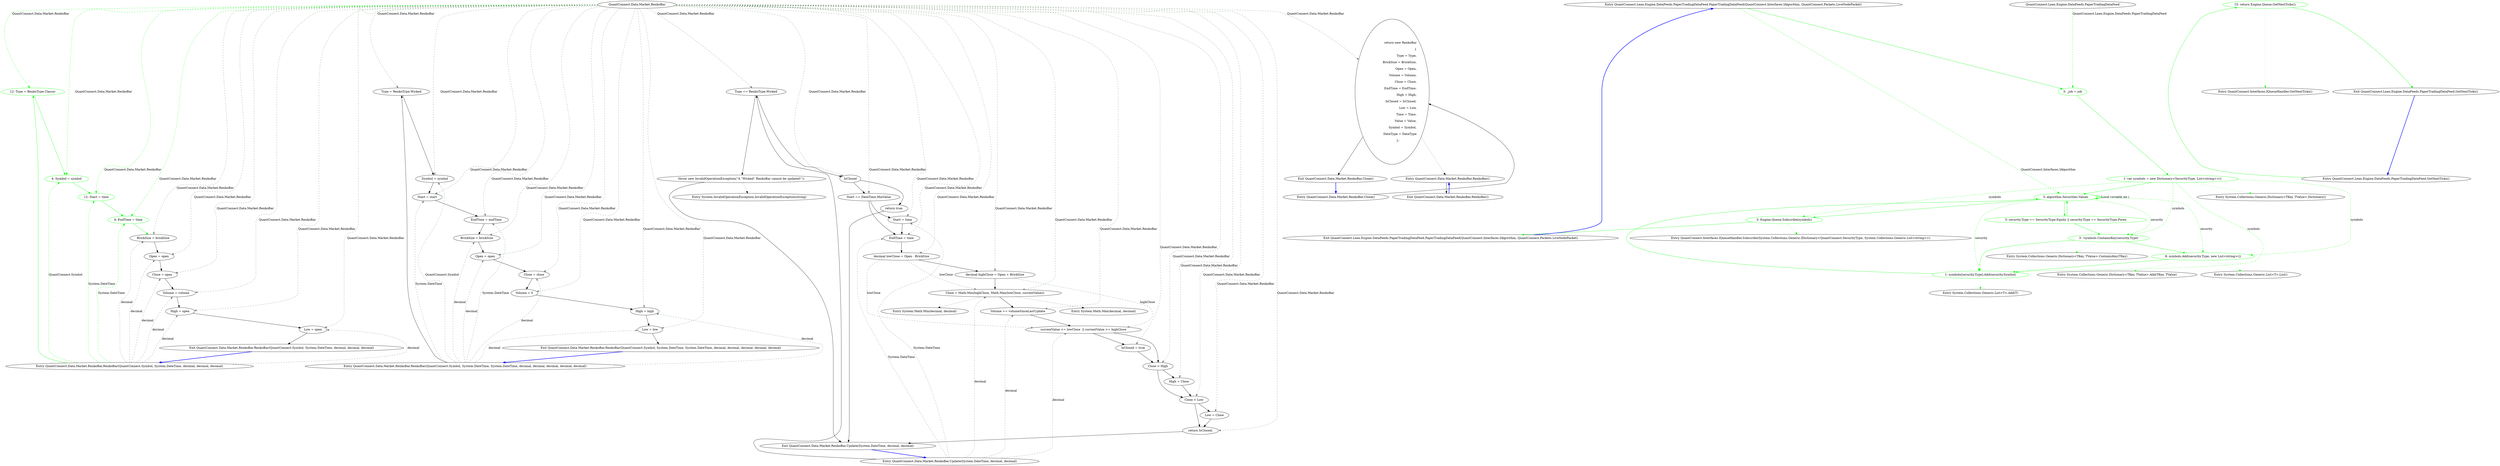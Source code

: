 digraph  {
d3 [cluster="QuantConnect.Data.Market.RenkoBar.RenkoBar(QuantConnect.Symbol, System.DateTime, decimal, decimal, decimal)", color=green, community=0, label="12: Type = RenkoType.Classic", span="137-137"];
d59 [label="QuantConnect.Data.Market.RenkoBar", span=""];
d2 [cluster="QuantConnect.Data.Market.RenkoBar.RenkoBar(QuantConnect.Symbol, System.DateTime, decimal, decimal, decimal)", label="Entry QuantConnect.Data.Market.RenkoBar.RenkoBar(QuantConnect.Symbol, System.DateTime, decimal, decimal, decimal)", span="134-134"];
d4 [cluster="QuantConnect.Data.Market.RenkoBar.RenkoBar(QuantConnect.Symbol, System.DateTime, decimal, decimal, decimal)", color=green, community=0, label="4: Symbol = symbol", span="139-139"];
d5 [cluster="QuantConnect.Data.Market.RenkoBar.RenkoBar(QuantConnect.Symbol, System.DateTime, decimal, decimal, decimal)", color=green, community=0, label="12: Start = time", span="140-140"];
d6 [cluster="QuantConnect.Data.Market.RenkoBar.RenkoBar(QuantConnect.Symbol, System.DateTime, decimal, decimal, decimal)", color=green, community=0, label="4: EndTime = time", span="141-141"];
d7 [cluster="QuantConnect.Data.Market.RenkoBar.RenkoBar(QuantConnect.Symbol, System.DateTime, decimal, decimal, decimal)", label="BrickSize = brickSize", span="142-142"];
d8 [cluster="QuantConnect.Data.Market.RenkoBar.RenkoBar(QuantConnect.Symbol, System.DateTime, decimal, decimal, decimal)", label="Open = open", span="143-143"];
d9 [cluster="QuantConnect.Data.Market.RenkoBar.RenkoBar(QuantConnect.Symbol, System.DateTime, decimal, decimal, decimal)", label="Close = open", span="144-144"];
d10 [cluster="QuantConnect.Data.Market.RenkoBar.RenkoBar(QuantConnect.Symbol, System.DateTime, decimal, decimal, decimal)", label="Volume = volume", span="145-145"];
d11 [cluster="QuantConnect.Data.Market.RenkoBar.RenkoBar(QuantConnect.Symbol, System.DateTime, decimal, decimal, decimal)", label="High = open", span="146-146"];
d12 [cluster="QuantConnect.Data.Market.RenkoBar.RenkoBar(QuantConnect.Symbol, System.DateTime, decimal, decimal, decimal)", label="Low = open", span="147-147"];
d15 [cluster="QuantConnect.Data.Market.RenkoBar.RenkoBar(QuantConnect.Symbol, System.DateTime, System.DateTime, decimal, decimal, decimal, decimal, decimal)", label="Type = RenkoType.Wicked", span="164-164"];
d16 [cluster="QuantConnect.Data.Market.RenkoBar.RenkoBar(QuantConnect.Symbol, System.DateTime, System.DateTime, decimal, decimal, decimal, decimal, decimal)", label="Symbol = symbol", span="166-166"];
d17 [cluster="QuantConnect.Data.Market.RenkoBar.RenkoBar(QuantConnect.Symbol, System.DateTime, System.DateTime, decimal, decimal, decimal, decimal, decimal)", label="Start = start", span="167-167"];
d18 [cluster="QuantConnect.Data.Market.RenkoBar.RenkoBar(QuantConnect.Symbol, System.DateTime, System.DateTime, decimal, decimal, decimal, decimal, decimal)", label="EndTime = endTime", span="168-168"];
d19 [cluster="QuantConnect.Data.Market.RenkoBar.RenkoBar(QuantConnect.Symbol, System.DateTime, System.DateTime, decimal, decimal, decimal, decimal, decimal)", label="BrickSize = brickSize", span="169-169"];
d20 [cluster="QuantConnect.Data.Market.RenkoBar.RenkoBar(QuantConnect.Symbol, System.DateTime, System.DateTime, decimal, decimal, decimal, decimal, decimal)", label="Open = open", span="170-170"];
d21 [cluster="QuantConnect.Data.Market.RenkoBar.RenkoBar(QuantConnect.Symbol, System.DateTime, System.DateTime, decimal, decimal, decimal, decimal, decimal)", label="Close = close", span="171-171"];
d22 [cluster="QuantConnect.Data.Market.RenkoBar.RenkoBar(QuantConnect.Symbol, System.DateTime, System.DateTime, decimal, decimal, decimal, decimal, decimal)", label="Volume = 0", span="172-172"];
d23 [cluster="QuantConnect.Data.Market.RenkoBar.RenkoBar(QuantConnect.Symbol, System.DateTime, System.DateTime, decimal, decimal, decimal, decimal, decimal)", label="High = high", span="173-173"];
d24 [cluster="QuantConnect.Data.Market.RenkoBar.RenkoBar(QuantConnect.Symbol, System.DateTime, System.DateTime, decimal, decimal, decimal, decimal, decimal)", label="Low = low", span="174-174"];
d27 [cluster="QuantConnect.Data.Market.RenkoBar.Update(System.DateTime, decimal, decimal)", label="Type == RenkoType.Wicked", span="186-186"];
d29 [cluster="QuantConnect.Data.Market.RenkoBar.Update(System.DateTime, decimal, decimal)", label=IsClosed, span="190-190"];
d31 [cluster="QuantConnect.Data.Market.RenkoBar.Update(System.DateTime, decimal, decimal)", label="Start == DateTime.MinValue", span="191-191"];
d32 [cluster="QuantConnect.Data.Market.RenkoBar.Update(System.DateTime, decimal, decimal)", label="Start = time", span="191-191"];
d33 [cluster="QuantConnect.Data.Market.RenkoBar.Update(System.DateTime, decimal, decimal)", label="EndTime = time", span="192-192"];
d34 [cluster="QuantConnect.Data.Market.RenkoBar.Update(System.DateTime, decimal, decimal)", label="decimal lowClose = Open - BrickSize", span="195-195"];
d35 [cluster="QuantConnect.Data.Market.RenkoBar.Update(System.DateTime, decimal, decimal)", label="decimal highClose = Open + BrickSize", span="196-196"];
d36 [cluster="QuantConnect.Data.Market.RenkoBar.Update(System.DateTime, decimal, decimal)", label="Close = Math.Min(highClose, Math.Max(lowClose, currentValue))", span="198-198"];
d37 [cluster="QuantConnect.Data.Market.RenkoBar.Update(System.DateTime, decimal, decimal)", label="Volume += volumeSinceLastUpdate", span="199-199"];
d39 [cluster="QuantConnect.Data.Market.RenkoBar.Update(System.DateTime, decimal, decimal)", label="IsClosed = true", span="204-204"];
d40 [cluster="QuantConnect.Data.Market.RenkoBar.Update(System.DateTime, decimal, decimal)", label="Close > High", span="207-207"];
d41 [cluster="QuantConnect.Data.Market.RenkoBar.Update(System.DateTime, decimal, decimal)", label="High = Close", span="207-207"];
d42 [cluster="QuantConnect.Data.Market.RenkoBar.Update(System.DateTime, decimal, decimal)", label="Close < Low", span="208-208"];
d43 [cluster="QuantConnect.Data.Market.RenkoBar.Update(System.DateTime, decimal, decimal)", label="Low = Close", span="208-208"];
d44 [cluster="QuantConnect.Data.Market.RenkoBar.Update(System.DateTime, decimal, decimal)", label="return IsClosed;", span="210-210"];
d57 [cluster="QuantConnect.Data.Market.RenkoBar.Clone()", label="return new RenkoBar\r\n            {\r\n                Type = Type,\r\n                BrickSize = BrickSize,\r\n                Open = Open,\r\n                Volume = Volume,\r\n                Close = Close,\r\n                EndTime = EndTime,\r\n                High = High,\r\n                IsClosed = IsClosed,\r\n                Low = Low,\r\n                Time = Time,\r\n                Value = Value,\r\n                Symbol = Symbol,\r\n                DataType = DataType\r\n            };", span="249-264"];
d13 [cluster="QuantConnect.Data.Market.RenkoBar.RenkoBar(QuantConnect.Symbol, System.DateTime, decimal, decimal, decimal)", label="Exit QuantConnect.Data.Market.RenkoBar.RenkoBar(QuantConnect.Symbol, System.DateTime, decimal, decimal, decimal)", span="134-134"];
d14 [cluster="QuantConnect.Data.Market.RenkoBar.RenkoBar(QuantConnect.Symbol, System.DateTime, System.DateTime, decimal, decimal, decimal, decimal, decimal)", label="Entry QuantConnect.Data.Market.RenkoBar.RenkoBar(QuantConnect.Symbol, System.DateTime, System.DateTime, decimal, decimal, decimal, decimal, decimal)", span="161-161"];
d25 [cluster="QuantConnect.Data.Market.RenkoBar.RenkoBar(QuantConnect.Symbol, System.DateTime, System.DateTime, decimal, decimal, decimal, decimal, decimal)", label="Exit QuantConnect.Data.Market.RenkoBar.RenkoBar(QuantConnect.Symbol, System.DateTime, System.DateTime, decimal, decimal, decimal, decimal, decimal)", span="161-161"];
d26 [cluster="QuantConnect.Data.Market.RenkoBar.Update(System.DateTime, decimal, decimal)", label="Entry QuantConnect.Data.Market.RenkoBar.Update(System.DateTime, decimal, decimal)", span="184-184"];
d28 [cluster="QuantConnect.Data.Market.RenkoBar.Update(System.DateTime, decimal, decimal)", label="throw new InvalidOperationException(''A \''Wicked\'' RenkoBar cannot be updated!'');", span="187-187"];
d30 [cluster="QuantConnect.Data.Market.RenkoBar.Update(System.DateTime, decimal, decimal)", label="return true;", span="190-190"];
d38 [cluster="QuantConnect.Data.Market.RenkoBar.Update(System.DateTime, decimal, decimal)", label="currentValue <= lowClose  || currentValue >= highClose", span="202-202"];
d47 [cluster="System.Math.Max(decimal, decimal)", label="Entry System.Math.Max(decimal, decimal)", span="0-0"];
d48 [cluster="System.Math.Min(decimal, decimal)", label="Entry System.Math.Min(decimal, decimal)", span="0-0"];
d45 [cluster="QuantConnect.Data.Market.RenkoBar.Update(System.DateTime, decimal, decimal)", label="Exit QuantConnect.Data.Market.RenkoBar.Update(System.DateTime, decimal, decimal)", span="184-184"];
d56 [cluster="QuantConnect.Data.Market.RenkoBar.Clone()", label="Entry QuantConnect.Data.Market.RenkoBar.Clone()", span="247-247"];
d58 [cluster="QuantConnect.Data.Market.RenkoBar.Clone()", label="Exit QuantConnect.Data.Market.RenkoBar.Clone()", span="247-247"];
d0 [cluster="QuantConnect.Data.Market.RenkoBar.RenkoBar()", label="Entry QuantConnect.Data.Market.RenkoBar.RenkoBar()", span="122-122"];
d46 [cluster="System.InvalidOperationException.InvalidOperationException(string)", label="Entry System.InvalidOperationException.InvalidOperationException(string)", span="0-0"];
d1 [cluster="QuantConnect.Data.Market.RenkoBar.RenkoBar()", label="Exit QuantConnect.Data.Market.RenkoBar.RenkoBar()", span="122-122"];
m0_0 [cluster="QuantConnect.Lean.Engine.DataFeeds.PaperTradingDataFeed.PaperTradingDataFeed(QuantConnect.Interfaces.IAlgorithm, QuantConnect.Packets.LiveNodePacket)", file="FractalAdaptiveMovingAverageTests.cs", label="Entry QuantConnect.Lean.Engine.DataFeeds.PaperTradingDataFeed.PaperTradingDataFeed(QuantConnect.Interfaces.IAlgorithm, QuantConnect.Packets.LiveNodePacket)", span="22-22"];
m0_1 [cluster="QuantConnect.Lean.Engine.DataFeeds.PaperTradingDataFeed.PaperTradingDataFeed(QuantConnect.Interfaces.IAlgorithm, QuantConnect.Packets.LiveNodePacket)", color=green, community=0, file="FractalAdaptiveMovingAverageTests.cs", label="3: _job = job", span="25-25"];
m0_2 [cluster="QuantConnect.Lean.Engine.DataFeeds.PaperTradingDataFeed.PaperTradingDataFeed(QuantConnect.Interfaces.IAlgorithm, QuantConnect.Packets.LiveNodePacket)", color=green, community=0, file="FractalAdaptiveMovingAverageTests.cs", label="1: var symbols = new Dictionary<SecurityType, List<string>>()", span="28-28"];
m0_3 [cluster="QuantConnect.Lean.Engine.DataFeeds.PaperTradingDataFeed.PaperTradingDataFeed(QuantConnect.Interfaces.IAlgorithm, QuantConnect.Packets.LiveNodePacket)", color=green, community=0, file="FractalAdaptiveMovingAverageTests.cs", label="3: algorithm.Securities.Values", span="31-31"];
m0_7 [cluster="QuantConnect.Lean.Engine.DataFeeds.PaperTradingDataFeed.PaperTradingDataFeed(QuantConnect.Interfaces.IAlgorithm, QuantConnect.Packets.LiveNodePacket)", color=green, community=0, file="FractalAdaptiveMovingAverageTests.cs", label="1: symbols[security.Type].Add(security.Symbol)", span="36-36"];
m0_4 [cluster="QuantConnect.Lean.Engine.DataFeeds.PaperTradingDataFeed.PaperTradingDataFeed(QuantConnect.Interfaces.IAlgorithm, QuantConnect.Packets.LiveNodePacket)", color=green, community=0, file="FractalAdaptiveMovingAverageTests.cs", label="3: security.Type == SecurityType.Equity || security.Type == SecurityType.Forex", span="33-33"];
m0_8 [cluster="QuantConnect.Lean.Engine.DataFeeds.PaperTradingDataFeed.PaperTradingDataFeed(QuantConnect.Interfaces.IAlgorithm, QuantConnect.Packets.LiveNodePacket)", color=green, community=0, file="FractalAdaptiveMovingAverageTests.cs", label="3: Engine.Queue.Subscribe(symbols)", span="41-41"];
m0_5 [cluster="QuantConnect.Lean.Engine.DataFeeds.PaperTradingDataFeed.PaperTradingDataFeed(QuantConnect.Interfaces.IAlgorithm, QuantConnect.Packets.LiveNodePacket)", color=green, community=0, file="FractalAdaptiveMovingAverageTests.cs", label="3: !symbols.ContainsKey(security.Type)", span="35-35"];
m0_6 [cluster="QuantConnect.Lean.Engine.DataFeeds.PaperTradingDataFeed.PaperTradingDataFeed(QuantConnect.Interfaces.IAlgorithm, QuantConnect.Packets.LiveNodePacket)", color=green, community=0, file="FractalAdaptiveMovingAverageTests.cs", label="8: symbols.Add(security.Type, new List<string>())", span="35-35"];
m0_9 [cluster="QuantConnect.Lean.Engine.DataFeeds.PaperTradingDataFeed.PaperTradingDataFeed(QuantConnect.Interfaces.IAlgorithm, QuantConnect.Packets.LiveNodePacket)", file="FractalAdaptiveMovingAverageTests.cs", label="Exit QuantConnect.Lean.Engine.DataFeeds.PaperTradingDataFeed.PaperTradingDataFeed(QuantConnect.Interfaces.IAlgorithm, QuantConnect.Packets.LiveNodePacket)", span="22-22"];
m0_14 [cluster="System.Collections.Generic.List<T>.Add(T)", file="FractalAdaptiveMovingAverageTests.cs", label="Entry System.Collections.Generic.List<T>.Add(T)", span="0-0"];
m0_13 [cluster="System.Collections.Generic.Dictionary<TKey, TValue>.Add(TKey, TValue)", file="FractalAdaptiveMovingAverageTests.cs", label="Entry System.Collections.Generic.Dictionary<TKey, TValue>.Add(TKey, TValue)", span="0-0"];
m0_19 [cluster="QuantConnect.Interfaces.IQueueHandler.GetNextTicks()", file="FractalAdaptiveMovingAverageTests.cs", label="Entry QuantConnect.Interfaces.IQueueHandler.GetNextTicks()", span="53-53"];
m0_11 [cluster="System.Collections.Generic.Dictionary<TKey, TValue>.ContainsKey(TKey)", file="FractalAdaptiveMovingAverageTests.cs", label="Entry System.Collections.Generic.Dictionary<TKey, TValue>.ContainsKey(TKey)", span="0-0"];
m0_15 [cluster="QuantConnect.Interfaces.IQueueHandler.Subscribe(System.Collections.Generic.IDictionary<QuantConnect.SecurityType, System.Collections.Generic.List<string>>)", file="FractalAdaptiveMovingAverageTests.cs", label="Entry QuantConnect.Interfaces.IQueueHandler.Subscribe(System.Collections.Generic.IDictionary<QuantConnect.SecurityType, System.Collections.Generic.List<string>>)", span="69-69"];
m0_12 [cluster="System.Collections.Generic.List<T>.List()", file="FractalAdaptiveMovingAverageTests.cs", label="Entry System.Collections.Generic.List<T>.List()", span="0-0"];
m0_16 [cluster="QuantConnect.Lean.Engine.DataFeeds.PaperTradingDataFeed.GetNextTicks()", file="FractalAdaptiveMovingAverageTests.cs", label="Entry QuantConnect.Lean.Engine.DataFeeds.PaperTradingDataFeed.GetNextTicks()", span="48-48"];
m0_17 [cluster="QuantConnect.Lean.Engine.DataFeeds.PaperTradingDataFeed.GetNextTicks()", color=green, community=0, file="FractalAdaptiveMovingAverageTests.cs", label="15: return Engine.Queue.GetNextTicks();", span="50-50"];
m0_18 [cluster="QuantConnect.Lean.Engine.DataFeeds.PaperTradingDataFeed.GetNextTicks()", file="FractalAdaptiveMovingAverageTests.cs", label="Exit QuantConnect.Lean.Engine.DataFeeds.PaperTradingDataFeed.GetNextTicks()", span="48-48"];
m0_10 [cluster="System.Collections.Generic.Dictionary<TKey, TValue>.Dictionary()", file="FractalAdaptiveMovingAverageTests.cs", label="Entry System.Collections.Generic.Dictionary<TKey, TValue>.Dictionary()", span="0-0"];
m0_20 [file="FractalAdaptiveMovingAverageTests.cs", label="QuantConnect.Lean.Engine.DataFeeds.PaperTradingDataFeed", span=""];
d3 -> d4  [color=green, key=0, style=solid];
d59 -> d3  [color=green, key=1, label="QuantConnect.Data.Market.RenkoBar", style=dashed];
d59 -> d4  [color=green, key=1, label="QuantConnect.Data.Market.RenkoBar", style=dashed];
d59 -> d5  [color=green, key=1, label="QuantConnect.Data.Market.RenkoBar", style=dashed];
d59 -> d6  [color=green, key=1, label="QuantConnect.Data.Market.RenkoBar", style=dashed];
d59 -> d7  [color=darkseagreen4, key=1, label="QuantConnect.Data.Market.RenkoBar", style=dashed];
d59 -> d8  [color=darkseagreen4, key=1, label="QuantConnect.Data.Market.RenkoBar", style=dashed];
d59 -> d9  [color=darkseagreen4, key=1, label="QuantConnect.Data.Market.RenkoBar", style=dashed];
d59 -> d10  [color=darkseagreen4, key=1, label="QuantConnect.Data.Market.RenkoBar", style=dashed];
d59 -> d11  [color=darkseagreen4, key=1, label="QuantConnect.Data.Market.RenkoBar", style=dashed];
d59 -> d12  [color=darkseagreen4, key=1, label="QuantConnect.Data.Market.RenkoBar", style=dashed];
d59 -> d15  [color=darkseagreen4, key=1, label="QuantConnect.Data.Market.RenkoBar", style=dashed];
d59 -> d16  [color=darkseagreen4, key=1, label="QuantConnect.Data.Market.RenkoBar", style=dashed];
d59 -> d17  [color=darkseagreen4, key=1, label="QuantConnect.Data.Market.RenkoBar", style=dashed];
d59 -> d18  [color=darkseagreen4, key=1, label="QuantConnect.Data.Market.RenkoBar", style=dashed];
d59 -> d19  [color=darkseagreen4, key=1, label="QuantConnect.Data.Market.RenkoBar", style=dashed];
d59 -> d20  [color=darkseagreen4, key=1, label="QuantConnect.Data.Market.RenkoBar", style=dashed];
d59 -> d21  [color=darkseagreen4, key=1, label="QuantConnect.Data.Market.RenkoBar", style=dashed];
d59 -> d22  [color=darkseagreen4, key=1, label="QuantConnect.Data.Market.RenkoBar", style=dashed];
d59 -> d23  [color=darkseagreen4, key=1, label="QuantConnect.Data.Market.RenkoBar", style=dashed];
d59 -> d24  [color=darkseagreen4, key=1, label="QuantConnect.Data.Market.RenkoBar", style=dashed];
d59 -> d27  [color=darkseagreen4, key=1, label="QuantConnect.Data.Market.RenkoBar", style=dashed];
d59 -> d29  [color=darkseagreen4, key=1, label="QuantConnect.Data.Market.RenkoBar", style=dashed];
d59 -> d31  [color=darkseagreen4, key=1, label="QuantConnect.Data.Market.RenkoBar", style=dashed];
d59 -> d32  [color=darkseagreen4, key=1, label="QuantConnect.Data.Market.RenkoBar", style=dashed];
d59 -> d33  [color=darkseagreen4, key=1, label="QuantConnect.Data.Market.RenkoBar", style=dashed];
d59 -> d34  [color=darkseagreen4, key=1, label="QuantConnect.Data.Market.RenkoBar", style=dashed];
d59 -> d35  [color=darkseagreen4, key=1, label="QuantConnect.Data.Market.RenkoBar", style=dashed];
d59 -> d36  [color=darkseagreen4, key=1, label="QuantConnect.Data.Market.RenkoBar", style=dashed];
d59 -> d37  [color=darkseagreen4, key=1, label="QuantConnect.Data.Market.RenkoBar", style=dashed];
d59 -> d39  [color=darkseagreen4, key=1, label="QuantConnect.Data.Market.RenkoBar", style=dashed];
d59 -> d40  [color=darkseagreen4, key=1, label="QuantConnect.Data.Market.RenkoBar", style=dashed];
d59 -> d41  [color=darkseagreen4, key=1, label="QuantConnect.Data.Market.RenkoBar", style=dashed];
d59 -> d42  [color=darkseagreen4, key=1, label="QuantConnect.Data.Market.RenkoBar", style=dashed];
d59 -> d43  [color=darkseagreen4, key=1, label="QuantConnect.Data.Market.RenkoBar", style=dashed];
d59 -> d44  [color=darkseagreen4, key=1, label="QuantConnect.Data.Market.RenkoBar", style=dashed];
d59 -> d57  [color=darkseagreen4, key=1, label="QuantConnect.Data.Market.RenkoBar", style=dashed];
d2 -> d3  [color=green, key=0, style=solid];
d2 -> d4  [color=green, key=1, label="QuantConnect.Symbol", style=dashed];
d2 -> d5  [color=green, key=1, label="System.DateTime", style=dashed];
d2 -> d6  [color=green, key=1, label="System.DateTime", style=dashed];
d2 -> d7  [color=darkseagreen4, key=1, label=decimal, style=dashed];
d2 -> d8  [color=darkseagreen4, key=1, label=decimal, style=dashed];
d2 -> d9  [color=darkseagreen4, key=1, label=decimal, style=dashed];
d2 -> d10  [color=darkseagreen4, key=1, label=decimal, style=dashed];
d2 -> d11  [color=darkseagreen4, key=1, label=decimal, style=dashed];
d2 -> d12  [color=darkseagreen4, key=1, label=decimal, style=dashed];
d4 -> d5  [color=green, key=0, style=solid];
d5 -> d6  [color=green, key=0, style=solid];
d6 -> d7  [color=green, key=0, style=solid];
d7 -> d8  [key=0, style=solid];
d8 -> d9  [key=0, style=solid];
d9 -> d10  [key=0, style=solid];
d10 -> d11  [key=0, style=solid];
d11 -> d12  [key=0, style=solid];
d12 -> d13  [key=0, style=solid];
d15 -> d16  [key=0, style=solid];
d16 -> d17  [key=0, style=solid];
d17 -> d18  [key=0, style=solid];
d18 -> d19  [key=0, style=solid];
d19 -> d20  [key=0, style=solid];
d20 -> d21  [key=0, style=solid];
d21 -> d22  [key=0, style=solid];
d22 -> d23  [key=0, style=solid];
d23 -> d24  [key=0, style=solid];
d24 -> d25  [key=0, style=solid];
d27 -> d28  [key=0, style=solid];
d27 -> d29  [key=0, style=solid];
d29 -> d30  [key=0, style=solid];
d29 -> d31  [key=0, style=solid];
d31 -> d32  [key=0, style=solid];
d31 -> d33  [key=0, style=solid];
d32 -> d33  [key=0, style=solid];
d33 -> d34  [key=0, style=solid];
d34 -> d35  [key=0, style=solid];
d34 -> d36  [color=darkseagreen4, key=1, label=lowClose, style=dashed];
d34 -> d38  [color=darkseagreen4, key=1, label=lowClose, style=dashed];
d35 -> d36  [key=0, style=solid];
d35 -> d38  [color=darkseagreen4, key=1, label=highClose, style=dashed];
d36 -> d37  [key=0, style=solid];
d36 -> d47  [key=2, style=dotted];
d36 -> d48  [key=2, style=dotted];
d37 -> d38  [key=0, style=solid];
d39 -> d40  [key=0, style=solid];
d40 -> d41  [key=0, style=solid];
d40 -> d42  [key=0, style=solid];
d41 -> d42  [key=0, style=solid];
d42 -> d43  [key=0, style=solid];
d42 -> d44  [key=0, style=solid];
d43 -> d44  [key=0, style=solid];
d44 -> d45  [key=0, style=solid];
d57 -> d58  [key=0, style=solid];
d57 -> d0  [key=2, style=dotted];
d13 -> d2  [color=blue, key=0, style=bold];
d14 -> d15  [key=0, style=solid];
d14 -> d16  [color=darkseagreen4, key=1, label="QuantConnect.Symbol", style=dashed];
d14 -> d17  [color=darkseagreen4, key=1, label="System.DateTime", style=dashed];
d14 -> d18  [color=darkseagreen4, key=1, label="System.DateTime", style=dashed];
d14 -> d19  [color=darkseagreen4, key=1, label=decimal, style=dashed];
d14 -> d20  [color=darkseagreen4, key=1, label=decimal, style=dashed];
d14 -> d21  [color=darkseagreen4, key=1, label=decimal, style=dashed];
d14 -> d23  [color=darkseagreen4, key=1, label=decimal, style=dashed];
d14 -> d24  [color=darkseagreen4, key=1, label=decimal, style=dashed];
d25 -> d14  [color=blue, key=0, style=bold];
d26 -> d27  [key=0, style=solid];
d26 -> d32  [color=darkseagreen4, key=1, label="System.DateTime", style=dashed];
d26 -> d33  [color=darkseagreen4, key=1, label="System.DateTime", style=dashed];
d26 -> d36  [color=darkseagreen4, key=1, label=decimal, style=dashed];
d26 -> d37  [color=darkseagreen4, key=1, label=decimal, style=dashed];
d26 -> d38  [color=darkseagreen4, key=1, label=decimal, style=dashed];
d28 -> d45  [key=0, style=solid];
d28 -> d46  [key=2, style=dotted];
d30 -> d45  [key=0, style=solid];
d38 -> d39  [key=0, style=solid];
d38 -> d40  [key=0, style=solid];
d45 -> d26  [color=blue, key=0, style=bold];
d56 -> d57  [key=0, style=solid];
d58 -> d56  [color=blue, key=0, style=bold];
d0 -> d1  [key=0, style=solid];
d1 -> d0  [color=blue, key=0, style=bold];
m0_0 -> m0_1  [color=green, key=0, style=solid];
m0_0 -> m0_3  [color=green, key=1, label="QuantConnect.Interfaces.IAlgorithm", style=dashed];
m0_1 -> m0_2  [color=green, key=0, style=solid];
m0_2 -> m0_3  [color=green, key=0, style=solid];
m0_2 -> m0_10  [color=green, key=2, style=dotted];
m0_2 -> m0_5  [color=green, key=1, label=symbols, style=dashed];
m0_2 -> m0_6  [color=green, key=1, label=symbols, style=dashed];
m0_2 -> m0_7  [color=green, key=1, label=symbols, style=dashed];
m0_2 -> m0_8  [color=green, key=1, label=symbols, style=dashed];
m0_3 -> m0_3  [color=green, key=3, label="Local variable int i", style=bold];
m0_3 -> m0_4  [color=green, key=0, style=solid];
m0_3 -> m0_8  [color=green, key=0, style=solid];
m0_3 -> m0_5  [color=green, key=1, label=security, style=dashed];
m0_3 -> m0_6  [color=green, key=1, label=security, style=dashed];
m0_3 -> m0_7  [color=green, key=1, label=security, style=dashed];
m0_7 -> m0_3  [color=green, key=0, style=solid];
m0_7 -> m0_14  [color=green, key=2, style=dotted];
m0_4 -> m0_3  [color=green, key=0, style=solid];
m0_4 -> m0_5  [color=green, key=0, style=solid];
m0_8 -> m0_9  [color=green, key=0, style=solid];
m0_8 -> m0_15  [color=green, key=2, style=dotted];
m0_5 -> m0_6  [color=green, key=0, style=solid];
m0_5 -> m0_7  [color=green, key=0, style=solid];
m0_5 -> m0_11  [color=green, key=2, style=dotted];
m0_6 -> m0_7  [color=green, key=0, style=solid];
m0_6 -> m0_12  [color=green, key=2, style=dotted];
m0_6 -> m0_13  [color=green, key=2, style=dotted];
m0_9 -> m0_0  [color=blue, key=0, style=bold];
m0_16 -> m0_17  [color=green, key=0, style=solid];
m0_17 -> m0_18  [color=green, key=0, style=solid];
m0_17 -> m0_19  [color=green, key=2, style=dotted];
m0_18 -> m0_16  [color=blue, key=0, style=bold];
m0_20 -> m0_1  [color=green, key=1, label="QuantConnect.Lean.Engine.DataFeeds.PaperTradingDataFeed", style=dashed];
}
